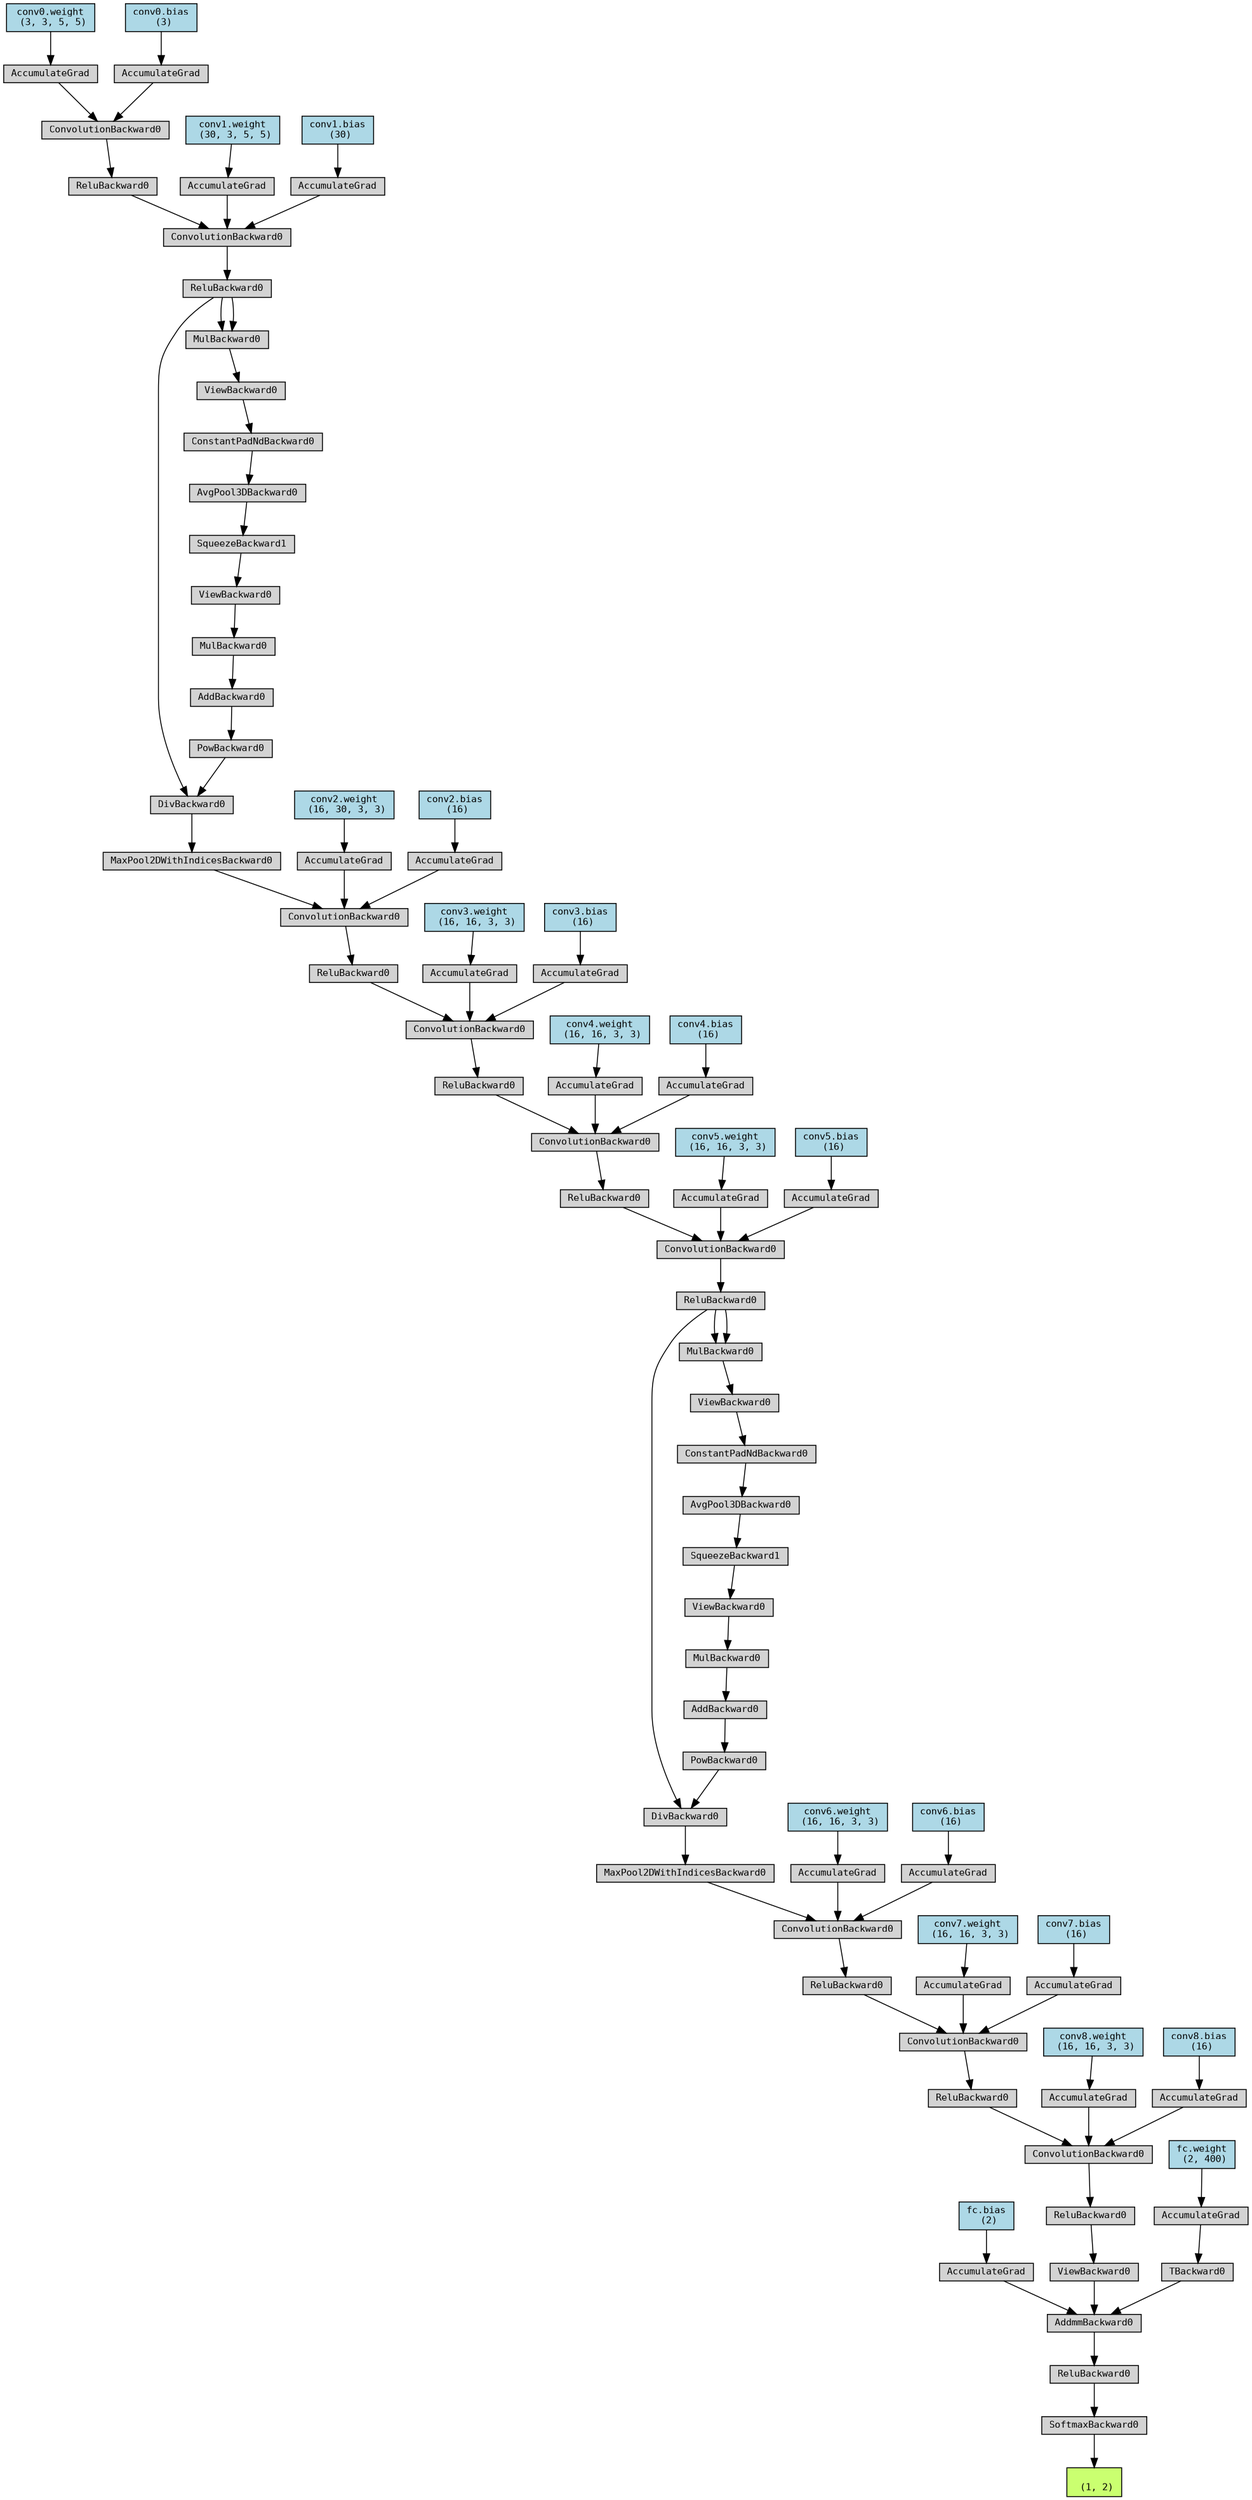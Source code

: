 digraph {
	graph [size="26.25,26.25"]
	node [align=left fontname=monospace fontsize=10 height=0.2 ranksep=0.1 shape=box style=filled]
	2528232221072 [label="
 (1, 2)" fillcolor=darkolivegreen1]
	2528235434192 [label=SoftmaxBackward0]
	2528235428672 -> 2528235434192
	2528235428672 [label=ReluBackward0]
	2528235436832 -> 2528235428672
	2528235436832 [label=AddmmBackward0]
	2528235432032 -> 2528235436832
	2528232332400 [label="fc.bias
 (2)" fillcolor=lightblue]
	2528232332400 -> 2528235432032
	2528235432032 [label=AccumulateGrad]
	2528235432176 -> 2528235436832
	2528235432176 [label=ViewBackward0]
	2528235437408 -> 2528235432176
	2528235437408 [label=ReluBackward0]
	2528235435248 -> 2528235437408
	2528235435248 [label=ConvolutionBackward0]
	2528235437744 -> 2528235435248
	2528235437744 [label=ReluBackward0]
	2528235436256 -> 2528235437744
	2528235436256 [label=ConvolutionBackward0]
	2528235436016 -> 2528235436256
	2528235436016 [label=ReluBackward0]
	2528235431408 -> 2528235436016
	2528235431408 [label=ConvolutionBackward0]
	2528235434624 -> 2528235431408
	2528235434624 [label=MaxPool2DWithIndicesBackward0]
	2528235424256 -> 2528235434624
	2528235424256 [label=DivBackward0]
	2528235433328 -> 2528235424256
	2528235433328 [label=ReluBackward0]
	2528235433232 -> 2528235433328
	2528235433232 [label=ConvolutionBackward0]
	2528235433856 -> 2528235433232
	2528235433856 [label=ReluBackward0]
	2528235431600 -> 2528235433856
	2528235431600 [label=ConvolutionBackward0]
	2528235435776 -> 2528235431600
	2528235435776 [label=ReluBackward0]
	2528235423296 -> 2528235435776
	2528235423296 [label=ConvolutionBackward0]
	2528235424496 -> 2528235423296
	2528235424496 [label=ReluBackward0]
	2528235425648 -> 2528235424496
	2528235425648 [label=ConvolutionBackward0]
	2528235427520 -> 2528235425648
	2528235427520 [label=MaxPool2DWithIndicesBackward0]
	2528235437024 -> 2528235427520
	2528235437024 [label=DivBackward0]
	2528235436304 -> 2528235437024
	2528235436304 [label=ReluBackward0]
	2528235432656 -> 2528235436304
	2528235432656 [label=ConvolutionBackward0]
	2528235436160 -> 2528235432656
	2528235436160 [label=ReluBackward0]
	2528235436592 -> 2528235436160
	2528235436592 [label=ConvolutionBackward0]
	2528235436640 -> 2528235436592
	2528228810480 [label="conv0.weight
 (3, 3, 5, 5)" fillcolor=lightblue]
	2528228810480 -> 2528235436640
	2528235436640 [label=AccumulateGrad]
	2528235435968 -> 2528235436592
	2528228804800 [label="conv0.bias
 (3)" fillcolor=lightblue]
	2528228804800 -> 2528235435968
	2528235435968 [label=AccumulateGrad]
	2528235433184 -> 2528235432656
	2527994570992 [label="conv1.weight
 (30, 3, 5, 5)" fillcolor=lightblue]
	2527994570992 -> 2528235433184
	2528235433184 [label=AccumulateGrad]
	2528235437456 -> 2528235432656
	2528228808080 [label="conv1.bias
 (30)" fillcolor=lightblue]
	2528228808080 -> 2528235437456
	2528235437456 [label=AccumulateGrad]
	2528235425504 -> 2528235437024
	2528235425504 [label=PowBackward0]
	2528235425264 -> 2528235425504
	2528235425264 [label=AddBackward0]
	2528235437264 -> 2528235425264
	2528235437264 [label=MulBackward0]
	2528235436736 -> 2528235437264
	2528235436736 [label=ViewBackward0]
	2528235435008 -> 2528235436736
	2528235435008 [label=SqueezeBackward1]
	2528235435392 -> 2528235435008
	2528235435392 [label=AvgPool3DBackward0]
	2528235424640 -> 2528235435392
	2528235424640 [label=ConstantPadNdBackward0]
	2528235434384 -> 2528235424640
	2528235434384 [label=ViewBackward0]
	2528235433904 -> 2528235434384
	2528235433904 [label=MulBackward0]
	2528235436304 -> 2528235433904
	2528235436304 -> 2528235433904
	2528235434528 -> 2528235425648
	2528228673088 [label="conv2.weight
 (16, 30, 3, 3)" fillcolor=lightblue]
	2528228673088 -> 2528235434528
	2528235434528 [label=AccumulateGrad]
	2528235433424 -> 2528235425648
	2528228802720 [label="conv2.bias
 (16)" fillcolor=lightblue]
	2528228802720 -> 2528235433424
	2528235433424 [label=AccumulateGrad]
	2528235427280 -> 2528235423296
	2528232339440 [label="conv3.weight
 (16, 16, 3, 3)" fillcolor=lightblue]
	2528232339440 -> 2528235427280
	2528235427280 [label=AccumulateGrad]
	2528235432128 -> 2528235423296
	2528232340240 [label="conv3.bias
 (16)" fillcolor=lightblue]
	2528232340240 -> 2528235432128
	2528235432128 [label=AccumulateGrad]
	2528235435728 -> 2528235431600
	2528232336720 [label="conv4.weight
 (16, 16, 3, 3)" fillcolor=lightblue]
	2528232336720 -> 2528235435728
	2528235435728 [label=AccumulateGrad]
	2528235435296 -> 2528235431600
	2528232335040 [label="conv4.bias
 (16)" fillcolor=lightblue]
	2528232335040 -> 2528235435296
	2528235435296 [label=AccumulateGrad]
	2528235435104 -> 2528235433232
	2528232336640 [label="conv5.weight
 (16, 16, 3, 3)" fillcolor=lightblue]
	2528232336640 -> 2528235435104
	2528235435104 [label=AccumulateGrad]
	2528235422720 -> 2528235433232
	2528232334160 [label="conv5.bias
 (16)" fillcolor=lightblue]
	2528232334160 -> 2528235422720
	2528235422720 [label=AccumulateGrad]
	2528235426512 -> 2528235424256
	2528235426512 [label=PowBackward0]
	2528235426848 -> 2528235426512
	2528235426848 [label=AddBackward0]
	2528235423008 -> 2528235426848
	2528235423008 [label=MulBackward0]
	2528235422528 -> 2528235423008
	2528235422528 [label=ViewBackward0]
	2528235436400 -> 2528235422528
	2528235436400 [label=SqueezeBackward1]
	2528235428864 -> 2528235436400
	2528235428864 [label=AvgPool3DBackward0]
	2528235435872 -> 2528235428864
	2528235435872 [label=ConstantPadNdBackward0]
	2528235435584 -> 2528235435872
	2528235435584 [label=ViewBackward0]
	2528235426080 -> 2528235435584
	2528235426080 [label=MulBackward0]
	2528235433328 -> 2528235426080
	2528235433328 -> 2528235426080
	2528235433472 -> 2528235431408
	2528232337040 [label="conv6.weight
 (16, 16, 3, 3)" fillcolor=lightblue]
	2528232337040 -> 2528235433472
	2528235433472 [label=AccumulateGrad]
	2528235436352 -> 2528235431408
	2528232333200 [label="conv6.bias
 (16)" fillcolor=lightblue]
	2528232333200 -> 2528235436352
	2528235436352 [label=AccumulateGrad]
	2528235435056 -> 2528235436256
	2528232327360 [label="conv7.weight
 (16, 16, 3, 3)" fillcolor=lightblue]
	2528232327360 -> 2528235435056
	2528235435056 [label=AccumulateGrad]
	2528235437552 -> 2528235436256
	2528232327200 [label="conv7.bias
 (16)" fillcolor=lightblue]
	2528232327200 -> 2528235437552
	2528235437552 [label=AccumulateGrad]
	2528235436544 -> 2528235435248
	2528232331040 [label="conv8.weight
 (16, 16, 3, 3)" fillcolor=lightblue]
	2528232331040 -> 2528235436544
	2528235436544 [label=AccumulateGrad]
	2528235436448 -> 2528235435248
	2528232330960 [label="conv8.bias
 (16)" fillcolor=lightblue]
	2528232330960 -> 2528235436448
	2528235436448 [label=AccumulateGrad]
	2528235426272 -> 2528235436832
	2528235426272 [label=TBackward0]
	2528235437072 -> 2528235426272
	2528232331120 [label="fc.weight
 (2, 400)" fillcolor=lightblue]
	2528232331120 -> 2528235437072
	2528235437072 [label=AccumulateGrad]
	2528235434192 -> 2528232221072
}
